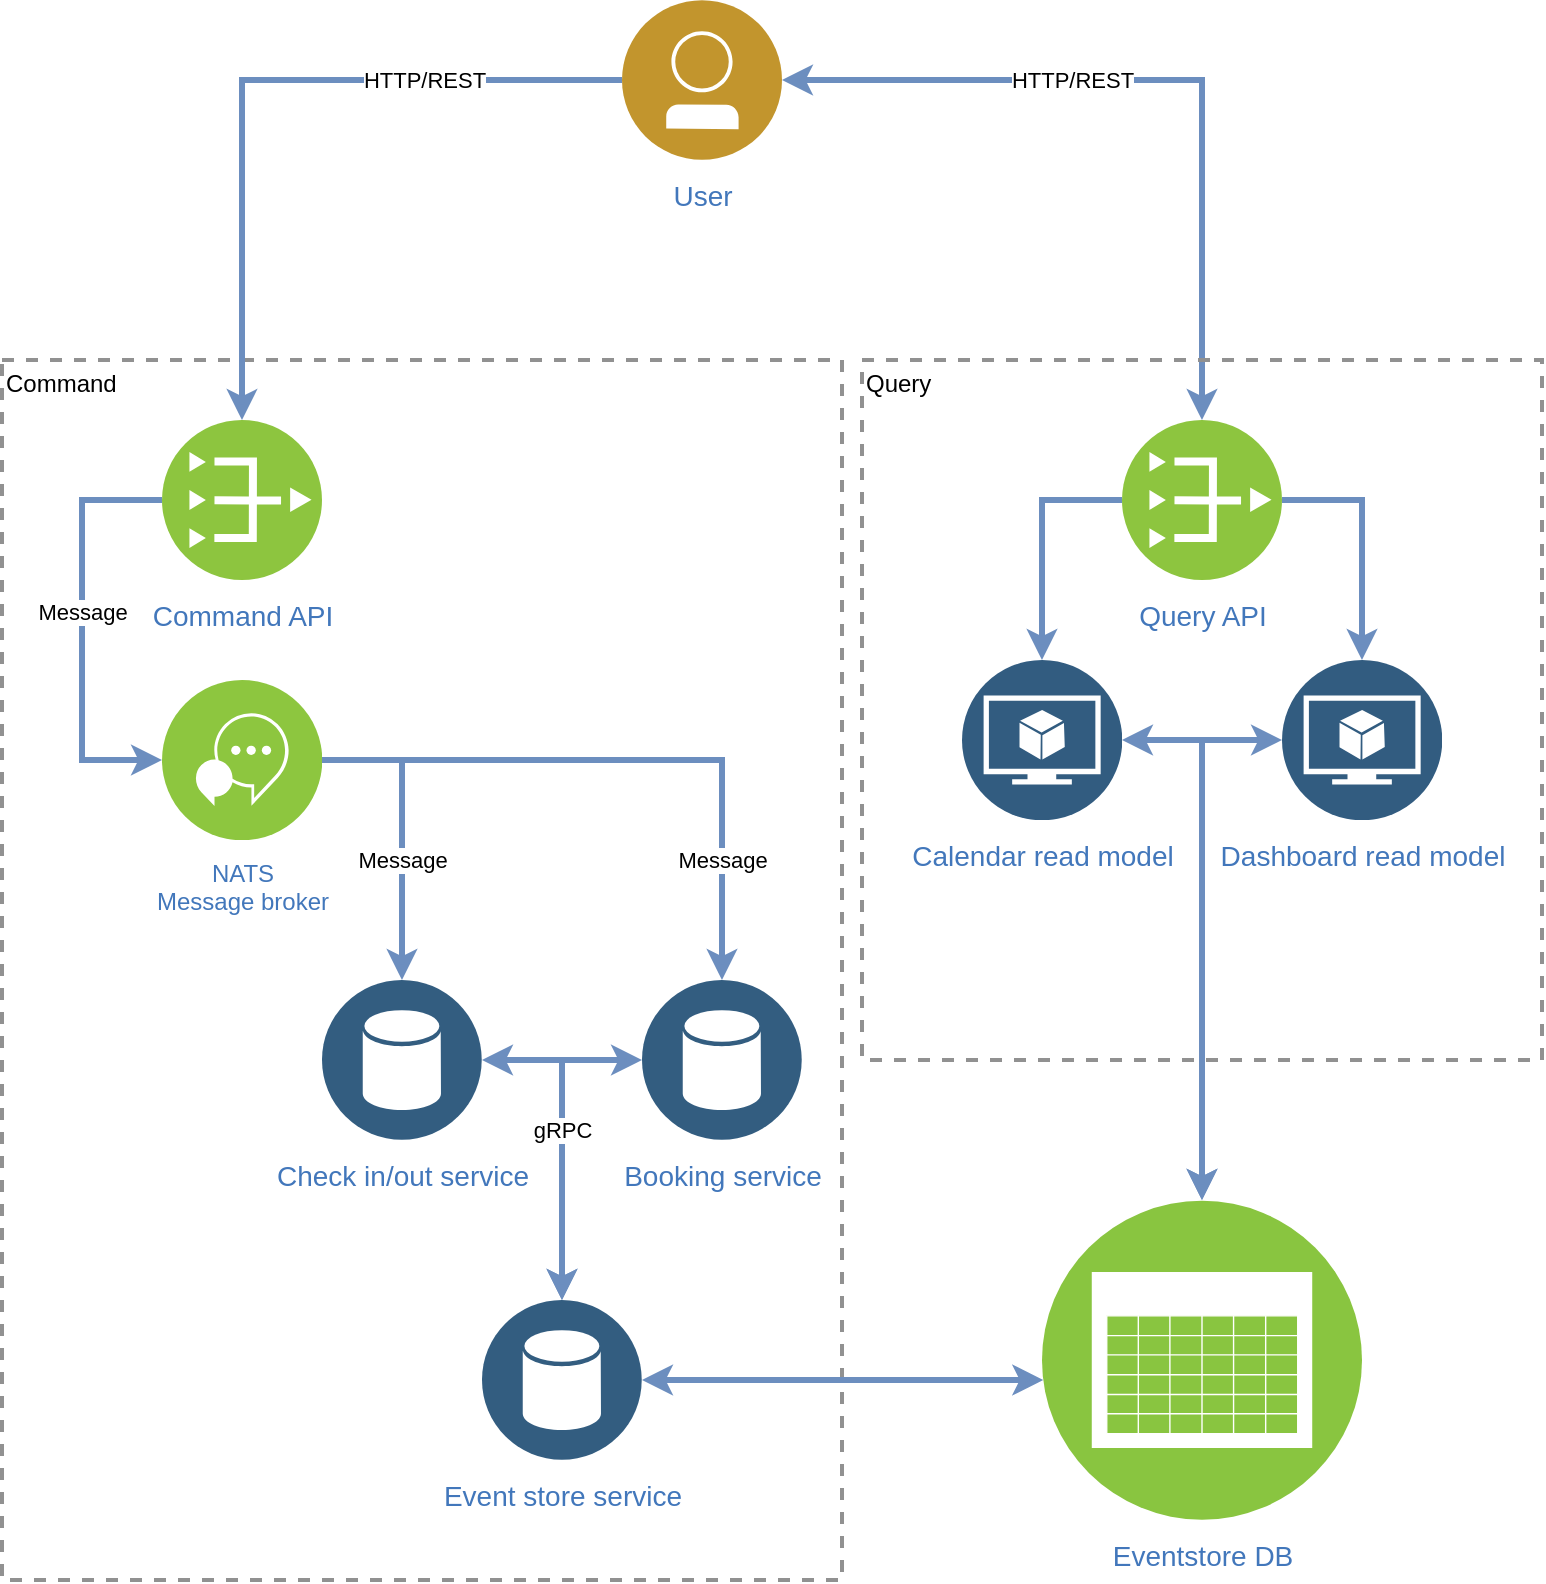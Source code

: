 <mxfile version="22.1.18" type="github">
  <diagram id="31b32b95-0358-9bc7-6ba0-a27c054ed1a7" name="Page-1">
    <mxGraphModel dx="1434" dy="1898" grid="1" gridSize="10" guides="1" tooltips="1" connect="1" arrows="1" fold="1" page="1" pageScale="1" pageWidth="827" pageHeight="1169" background="none" math="0" shadow="0">
      <root>
        <mxCell id="0" />
        <mxCell id="1" parent="0" />
        <mxCell id="A5cD59A5GJn8ZnmbFsn1-16" value="Command" style="fontStyle=0;verticalAlign=top;align=left;spacingTop=-2;fillColor=none;rounded=0;whiteSpace=wrap;html=1;strokeColor=#919191;strokeWidth=2;dashed=1;container=1;collapsible=0;expand=0;recursiveResize=0;" vertex="1" parent="1">
          <mxGeometry x="80" y="-350" width="420" height="610" as="geometry" />
        </mxCell>
        <mxCell id="73q3yoKQV2H6fXaRzCpy-97" value="&lt;div&gt;User&lt;/div&gt;" style="image;aspect=fixed;perimeter=ellipsePerimeter;html=1;align=center;shadow=0;dashed=0;fontColor=#4277BB;labelBackgroundColor=default;fontSize=14;spacingTop=3;image=img/lib/ibm/users/user.svg;" parent="1" vertex="1">
          <mxGeometry x="390" y="-530" width="80" height="80" as="geometry" />
        </mxCell>
        <mxCell id="73q3yoKQV2H6fXaRzCpy-98" value="Eventstore DB" style="image;aspect=fixed;perimeter=ellipsePerimeter;html=1;align=center;shadow=0;dashed=0;fontColor=#4277BB;labelBackgroundColor=default;fontSize=14;spacingTop=3;image=img/lib/ibm/infrastructure/event_feed.svg;" parent="1" vertex="1">
          <mxGeometry x="600" y="70" width="160" height="160" as="geometry" />
        </mxCell>
        <mxCell id="73q3yoKQV2H6fXaRzCpy-99" value="&lt;div&gt;NATS&lt;/div&gt;&lt;div&gt;Message broker&lt;br&gt;&lt;/div&gt;" style="image;aspect=fixed;perimeter=ellipsePerimeter;html=1;align=center;shadow=0;dashed=0;fontColor=#4277BB;labelBackgroundColor=default;fontSize=12;spacingTop=3;image=img/lib/ibm/infrastructure/interservice_communication.svg;" parent="1" vertex="1">
          <mxGeometry x="160" y="-190" width="80" height="80" as="geometry" />
        </mxCell>
        <mxCell id="73q3yoKQV2H6fXaRzCpy-100" value="Query API" style="image;aspect=fixed;perimeter=ellipsePerimeter;html=1;align=center;shadow=0;dashed=0;fontColor=#4277BB;labelBackgroundColor=default;fontSize=14;spacingTop=3;image=img/lib/ibm/vpc/PublicGateway.svg;" parent="1" vertex="1">
          <mxGeometry x="640" y="-320" width="80" height="80" as="geometry" />
        </mxCell>
        <mxCell id="73q3yoKQV2H6fXaRzCpy-105" value="&lt;div style=&quot;font-size: 14px;&quot;&gt;Command API&lt;/div&gt;" style="image;aspect=fixed;perimeter=ellipsePerimeter;html=1;align=center;shadow=0;dashed=0;fontColor=#4277BB;labelBackgroundColor=default;fontSize=14;spacingTop=3;image=img/lib/ibm/vpc/PublicGateway.svg;" parent="1" vertex="1">
          <mxGeometry x="160" y="-320" width="80" height="80" as="geometry" />
        </mxCell>
        <mxCell id="73q3yoKQV2H6fXaRzCpy-106" value="" style="edgeStyle=elbowEdgeStyle;rounded=0;elbow=vertical;html=1;labelBackgroundColor=#ffffff;endArrow=classic;endFill=1;endSize=6;jettySize=auto;orthogonalLoop=1;strokeWidth=3;fontSize=14;exitX=0;exitY=0.5;exitDx=0;exitDy=0;fillColor=#dae8fc;strokeColor=#6c8ebf;entryX=0.5;entryY=0;entryDx=0;entryDy=0;" parent="1" source="73q3yoKQV2H6fXaRzCpy-97" target="73q3yoKQV2H6fXaRzCpy-105" edge="1">
          <mxGeometry width="60" height="60" relative="1" as="geometry">
            <mxPoint x="800" y="50" as="sourcePoint" />
            <mxPoint x="860" y="-10" as="targetPoint" />
            <Array as="points">
              <mxPoint x="290" y="-490" />
            </Array>
          </mxGeometry>
        </mxCell>
        <mxCell id="A5cD59A5GJn8ZnmbFsn1-1" value="&lt;div&gt;HTTP/REST&lt;/div&gt;" style="edgeLabel;html=1;align=center;verticalAlign=middle;resizable=0;points=[];" vertex="1" connectable="0" parent="73q3yoKQV2H6fXaRzCpy-106">
          <mxGeometry x="-0.45" relative="1" as="geometry">
            <mxPoint as="offset" />
          </mxGeometry>
        </mxCell>
        <mxCell id="73q3yoKQV2H6fXaRzCpy-109" value="" style="edgeStyle=elbowEdgeStyle;rounded=0;elbow=vertical;html=1;labelBackgroundColor=#ffffff;endArrow=classic;endFill=1;endSize=6;jettySize=auto;orthogonalLoop=1;strokeWidth=3;fontSize=14;exitX=1;exitY=0.5;exitDx=0;exitDy=0;entryX=0.5;entryY=0;entryDx=0;entryDy=0;fillColor=#dae8fc;strokeColor=#6c8ebf;startArrow=classic;startFill=1;" parent="1" source="73q3yoKQV2H6fXaRzCpy-97" target="73q3yoKQV2H6fXaRzCpy-100" edge="1">
          <mxGeometry width="60" height="60" relative="1" as="geometry">
            <mxPoint x="800" y="50" as="sourcePoint" />
            <mxPoint x="860" y="-10" as="targetPoint" />
            <Array as="points">
              <mxPoint x="580" y="-490" />
            </Array>
          </mxGeometry>
        </mxCell>
        <mxCell id="A5cD59A5GJn8ZnmbFsn1-2" value="HTTP/REST" style="edgeLabel;html=1;align=center;verticalAlign=middle;resizable=0;points=[];" vertex="1" connectable="0" parent="73q3yoKQV2H6fXaRzCpy-109">
          <mxGeometry x="-0.24" y="-4" relative="1" as="geometry">
            <mxPoint y="-4" as="offset" />
          </mxGeometry>
        </mxCell>
        <mxCell id="73q3yoKQV2H6fXaRzCpy-111" value="" style="edgeStyle=elbowEdgeStyle;rounded=0;elbow=vertical;html=1;labelBackgroundColor=#ffffff;endArrow=classic;endFill=1;endSize=6;jettySize=auto;orthogonalLoop=1;strokeWidth=3;fontSize=14;fillColor=#dae8fc;strokeColor=#6c8ebf;" parent="1" source="73q3yoKQV2H6fXaRzCpy-105" target="73q3yoKQV2H6fXaRzCpy-99" edge="1">
          <mxGeometry width="60" height="60" relative="1" as="geometry">
            <mxPoint x="800" y="-10" as="sourcePoint" />
            <mxPoint x="860" y="-70" as="targetPoint" />
            <Array as="points">
              <mxPoint x="120" y="-280" />
            </Array>
          </mxGeometry>
        </mxCell>
        <mxCell id="A5cD59A5GJn8ZnmbFsn1-4" value="&lt;div&gt;Message&lt;/div&gt;" style="edgeLabel;html=1;align=center;verticalAlign=middle;resizable=0;points=[];" vertex="1" connectable="0" parent="73q3yoKQV2H6fXaRzCpy-111">
          <mxGeometry x="-0.171" relative="1" as="geometry">
            <mxPoint y="9" as="offset" />
          </mxGeometry>
        </mxCell>
        <mxCell id="73q3yoKQV2H6fXaRzCpy-112" value="Dashboard read model" style="image;aspect=fixed;perimeter=ellipsePerimeter;html=1;align=center;shadow=0;dashed=0;fontColor=#4277BB;labelBackgroundColor=default;fontSize=14;spacingTop=3;image=img/lib/ibm/data/model.svg;" parent="1" vertex="1">
          <mxGeometry x="720" y="-200" width="80" height="80" as="geometry" />
        </mxCell>
        <mxCell id="73q3yoKQV2H6fXaRzCpy-113" value="Booking service" style="image;aspect=fixed;perimeter=ellipsePerimeter;html=1;align=center;shadow=0;dashed=0;fontColor=#4277BB;labelBackgroundColor=default;fontSize=14;spacingTop=3;image=img/lib/ibm/data/data_services.svg;" parent="1" vertex="1">
          <mxGeometry x="400" y="-40" width="80" height="80" as="geometry" />
        </mxCell>
        <mxCell id="73q3yoKQV2H6fXaRzCpy-114" value="Check in/out service" style="image;aspect=fixed;perimeter=ellipsePerimeter;html=1;align=center;shadow=0;dashed=0;fontColor=#4277BB;labelBackgroundColor=default;fontSize=14;spacingTop=3;image=img/lib/ibm/data/data_services.svg;" parent="1" vertex="1">
          <mxGeometry x="240" y="-40" width="80" height="80" as="geometry" />
        </mxCell>
        <mxCell id="73q3yoKQV2H6fXaRzCpy-116" value="" style="edgeStyle=elbowEdgeStyle;rounded=0;elbow=vertical;html=1;labelBackgroundColor=#ffffff;endArrow=classic;endFill=1;endSize=6;jettySize=auto;orthogonalLoop=1;strokeWidth=3;fontSize=14;fillColor=#dae8fc;strokeColor=#6c8ebf;exitX=1;exitY=0.5;exitDx=0;exitDy=0;" parent="1" source="73q3yoKQV2H6fXaRzCpy-99" edge="1">
          <mxGeometry width="60" height="60" relative="1" as="geometry">
            <mxPoint x="170" y="-270" as="sourcePoint" />
            <mxPoint x="280" y="-40" as="targetPoint" />
            <Array as="points">
              <mxPoint x="290" y="-150" />
            </Array>
          </mxGeometry>
        </mxCell>
        <mxCell id="73q3yoKQV2H6fXaRzCpy-117" value="" style="edgeStyle=elbowEdgeStyle;rounded=0;elbow=vertical;html=1;labelBackgroundColor=#ffffff;endArrow=classic;endFill=1;endSize=6;jettySize=auto;orthogonalLoop=1;strokeWidth=3;fontSize=14;fillColor=#dae8fc;strokeColor=#6c8ebf;entryX=0.5;entryY=0;entryDx=0;entryDy=0;" parent="1" source="73q3yoKQV2H6fXaRzCpy-99" target="73q3yoKQV2H6fXaRzCpy-113" edge="1">
          <mxGeometry width="60" height="60" relative="1" as="geometry">
            <mxPoint x="250" y="-140" as="sourcePoint" />
            <mxPoint x="290" y="-30" as="targetPoint" />
            <Array as="points">
              <mxPoint x="420" y="-150" />
            </Array>
          </mxGeometry>
        </mxCell>
        <mxCell id="A5cD59A5GJn8ZnmbFsn1-5" value="&lt;div&gt;Message&lt;/div&gt;" style="edgeLabel;html=1;align=center;verticalAlign=middle;resizable=0;points=[];" vertex="1" connectable="0" parent="73q3yoKQV2H6fXaRzCpy-117">
          <mxGeometry x="-0.213" relative="1" as="geometry">
            <mxPoint x="-82" y="50" as="offset" />
          </mxGeometry>
        </mxCell>
        <mxCell id="73q3yoKQV2H6fXaRzCpy-118" value="" style="edgeStyle=elbowEdgeStyle;rounded=0;elbow=vertical;html=1;labelBackgroundColor=#ffffff;endArrow=classic;endFill=1;endSize=6;jettySize=auto;orthogonalLoop=1;strokeWidth=3;fontSize=14;fillColor=#dae8fc;strokeColor=#6c8ebf;startArrow=classic;startFill=1;" parent="1" source="73q3yoKQV2H6fXaRzCpy-114" target="A5cD59A5GJn8ZnmbFsn1-7" edge="1">
          <mxGeometry width="60" height="60" relative="1" as="geometry">
            <mxPoint x="250" y="-140" as="sourcePoint" />
            <mxPoint x="450" y="-30" as="targetPoint" />
            <Array as="points">
              <mxPoint x="360" />
            </Array>
          </mxGeometry>
        </mxCell>
        <mxCell id="73q3yoKQV2H6fXaRzCpy-119" value="" style="edgeStyle=elbowEdgeStyle;rounded=0;elbow=vertical;html=1;labelBackgroundColor=#ffffff;endArrow=classic;endFill=1;endSize=6;jettySize=auto;orthogonalLoop=1;strokeWidth=3;fontSize=14;fillColor=#dae8fc;strokeColor=#6c8ebf;startArrow=classic;startFill=1;" parent="1" source="73q3yoKQV2H6fXaRzCpy-113" target="A5cD59A5GJn8ZnmbFsn1-7" edge="1">
          <mxGeometry width="60" height="60" relative="1" as="geometry">
            <mxPoint x="330" y="10" as="sourcePoint" />
            <mxPoint x="370" y="130" as="targetPoint" />
            <Array as="points">
              <mxPoint x="360" />
            </Array>
          </mxGeometry>
        </mxCell>
        <mxCell id="A5cD59A5GJn8ZnmbFsn1-8" value="gRPC" style="edgeLabel;html=1;align=center;verticalAlign=middle;resizable=0;points=[];" vertex="1" connectable="0" parent="73q3yoKQV2H6fXaRzCpy-119">
          <mxGeometry x="0.442" relative="1" as="geometry">
            <mxPoint y="-41" as="offset" />
          </mxGeometry>
        </mxCell>
        <mxCell id="A5cD59A5GJn8ZnmbFsn1-6" value="&lt;div&gt;Message&lt;/div&gt;" style="edgeLabel;html=1;align=center;verticalAlign=middle;resizable=0;points=[];" vertex="1" connectable="0" parent="1">
          <mxGeometry x="440" y="-100" as="geometry" />
        </mxCell>
        <mxCell id="A5cD59A5GJn8ZnmbFsn1-7" value="Event store service" style="image;aspect=fixed;perimeter=ellipsePerimeter;html=1;align=center;shadow=0;dashed=0;fontColor=#4277BB;labelBackgroundColor=default;fontSize=14;spacingTop=3;image=img/lib/ibm/data/data_services.svg;" vertex="1" parent="1">
          <mxGeometry x="320" y="120" width="80" height="80" as="geometry" />
        </mxCell>
        <mxCell id="A5cD59A5GJn8ZnmbFsn1-9" value="" style="edgeStyle=elbowEdgeStyle;rounded=0;elbow=vertical;html=1;labelBackgroundColor=#ffffff;endArrow=classic;endFill=1;endSize=6;jettySize=auto;orthogonalLoop=1;strokeWidth=3;fontSize=14;fillColor=#dae8fc;strokeColor=#6c8ebf;startArrow=classic;startFill=1;" edge="1" parent="1" source="A5cD59A5GJn8ZnmbFsn1-7" target="73q3yoKQV2H6fXaRzCpy-98">
          <mxGeometry width="60" height="60" relative="1" as="geometry">
            <mxPoint x="580" y="170" as="sourcePoint" />
            <mxPoint x="460" y="250" as="targetPoint" />
            <Array as="points">
              <mxPoint x="510" y="160" />
              <mxPoint x="510" y="170" />
            </Array>
          </mxGeometry>
        </mxCell>
        <mxCell id="A5cD59A5GJn8ZnmbFsn1-11" value="" style="edgeStyle=elbowEdgeStyle;rounded=0;elbow=vertical;html=1;labelBackgroundColor=#ffffff;endArrow=classic;endFill=1;endSize=6;jettySize=auto;orthogonalLoop=1;strokeWidth=3;fontSize=14;fillColor=#dae8fc;strokeColor=#6c8ebf;entryX=0.5;entryY=0;entryDx=0;entryDy=0;" edge="1" parent="1" source="73q3yoKQV2H6fXaRzCpy-100" target="73q3yoKQV2H6fXaRzCpy-112">
          <mxGeometry width="60" height="60" relative="1" as="geometry">
            <mxPoint x="890" y="-230" as="sourcePoint" />
            <mxPoint x="890" y="-100" as="targetPoint" />
            <Array as="points">
              <mxPoint x="800" y="-280" />
            </Array>
          </mxGeometry>
        </mxCell>
        <mxCell id="A5cD59A5GJn8ZnmbFsn1-13" value="" style="edgeStyle=elbowEdgeStyle;rounded=0;elbow=vertical;html=1;labelBackgroundColor=#ffffff;endArrow=classic;endFill=1;endSize=6;jettySize=auto;orthogonalLoop=1;strokeWidth=3;fontSize=14;fillColor=#dae8fc;strokeColor=#6c8ebf;entryX=0.5;entryY=0;entryDx=0;entryDy=0;exitX=1;exitY=0.5;exitDx=0;exitDy=0;startArrow=classic;startFill=1;" edge="1" parent="1" source="73q3yoKQV2H6fXaRzCpy-120" target="73q3yoKQV2H6fXaRzCpy-98">
          <mxGeometry width="60" height="60" relative="1" as="geometry">
            <mxPoint x="680" y="-80" as="sourcePoint" />
            <mxPoint x="720" y="40" as="targetPoint" />
            <Array as="points">
              <mxPoint x="680" y="-160" />
            </Array>
          </mxGeometry>
        </mxCell>
        <mxCell id="A5cD59A5GJn8ZnmbFsn1-14" value="" style="edgeStyle=elbowEdgeStyle;rounded=0;elbow=vertical;html=1;labelBackgroundColor=#ffffff;endArrow=classic;endFill=1;endSize=6;jettySize=auto;orthogonalLoop=1;strokeWidth=3;fontSize=14;fillColor=#dae8fc;strokeColor=#6c8ebf;entryX=0.5;entryY=0;entryDx=0;entryDy=0;exitX=0;exitY=0.5;exitDx=0;exitDy=0;" edge="1" parent="1" source="73q3yoKQV2H6fXaRzCpy-100" target="73q3yoKQV2H6fXaRzCpy-120">
          <mxGeometry width="60" height="60" relative="1" as="geometry">
            <mxPoint x="640" y="-280" as="sourcePoint" />
            <mxPoint x="600" y="-40" as="targetPoint" />
            <Array as="points">
              <mxPoint x="640" y="-280" />
            </Array>
          </mxGeometry>
        </mxCell>
        <mxCell id="73q3yoKQV2H6fXaRzCpy-120" value="Calendar read model" style="image;aspect=fixed;perimeter=ellipsePerimeter;html=1;align=center;shadow=0;dashed=0;fontColor=#4277BB;labelBackgroundColor=default;fontSize=14;spacingTop=3;image=img/lib/ibm/data/model.svg;" parent="1" vertex="1">
          <mxGeometry x="560" y="-200" width="80" height="80" as="geometry" />
        </mxCell>
        <mxCell id="A5cD59A5GJn8ZnmbFsn1-15" value="" style="edgeStyle=elbowEdgeStyle;rounded=0;elbow=vertical;html=1;labelBackgroundColor=#ffffff;endArrow=classic;endFill=1;endSize=6;jettySize=auto;orthogonalLoop=1;strokeWidth=3;fontSize=14;fillColor=#dae8fc;strokeColor=#6c8ebf;entryX=0.5;entryY=0;entryDx=0;entryDy=0;exitX=0;exitY=0.5;exitDx=0;exitDy=0;startArrow=classic;startFill=1;" edge="1" parent="1" source="73q3yoKQV2H6fXaRzCpy-112" target="73q3yoKQV2H6fXaRzCpy-98">
          <mxGeometry width="60" height="60" relative="1" as="geometry">
            <mxPoint x="650" y="-150" as="sourcePoint" />
            <mxPoint x="690" y="130" as="targetPoint" />
            <Array as="points">
              <mxPoint x="680" y="-160" />
            </Array>
          </mxGeometry>
        </mxCell>
        <mxCell id="A5cD59A5GJn8ZnmbFsn1-17" value="&lt;div align=&quot;left&quot;&gt;Query&lt;/div&gt;" style="fontStyle=0;verticalAlign=top;align=left;spacingTop=-2;fillColor=none;rounded=0;whiteSpace=wrap;html=1;strokeColor=#919191;strokeWidth=2;dashed=1;container=1;collapsible=0;expand=0;recursiveResize=0;" vertex="1" parent="1">
          <mxGeometry x="510" y="-350" width="340" height="350" as="geometry" />
        </mxCell>
      </root>
    </mxGraphModel>
  </diagram>
</mxfile>
